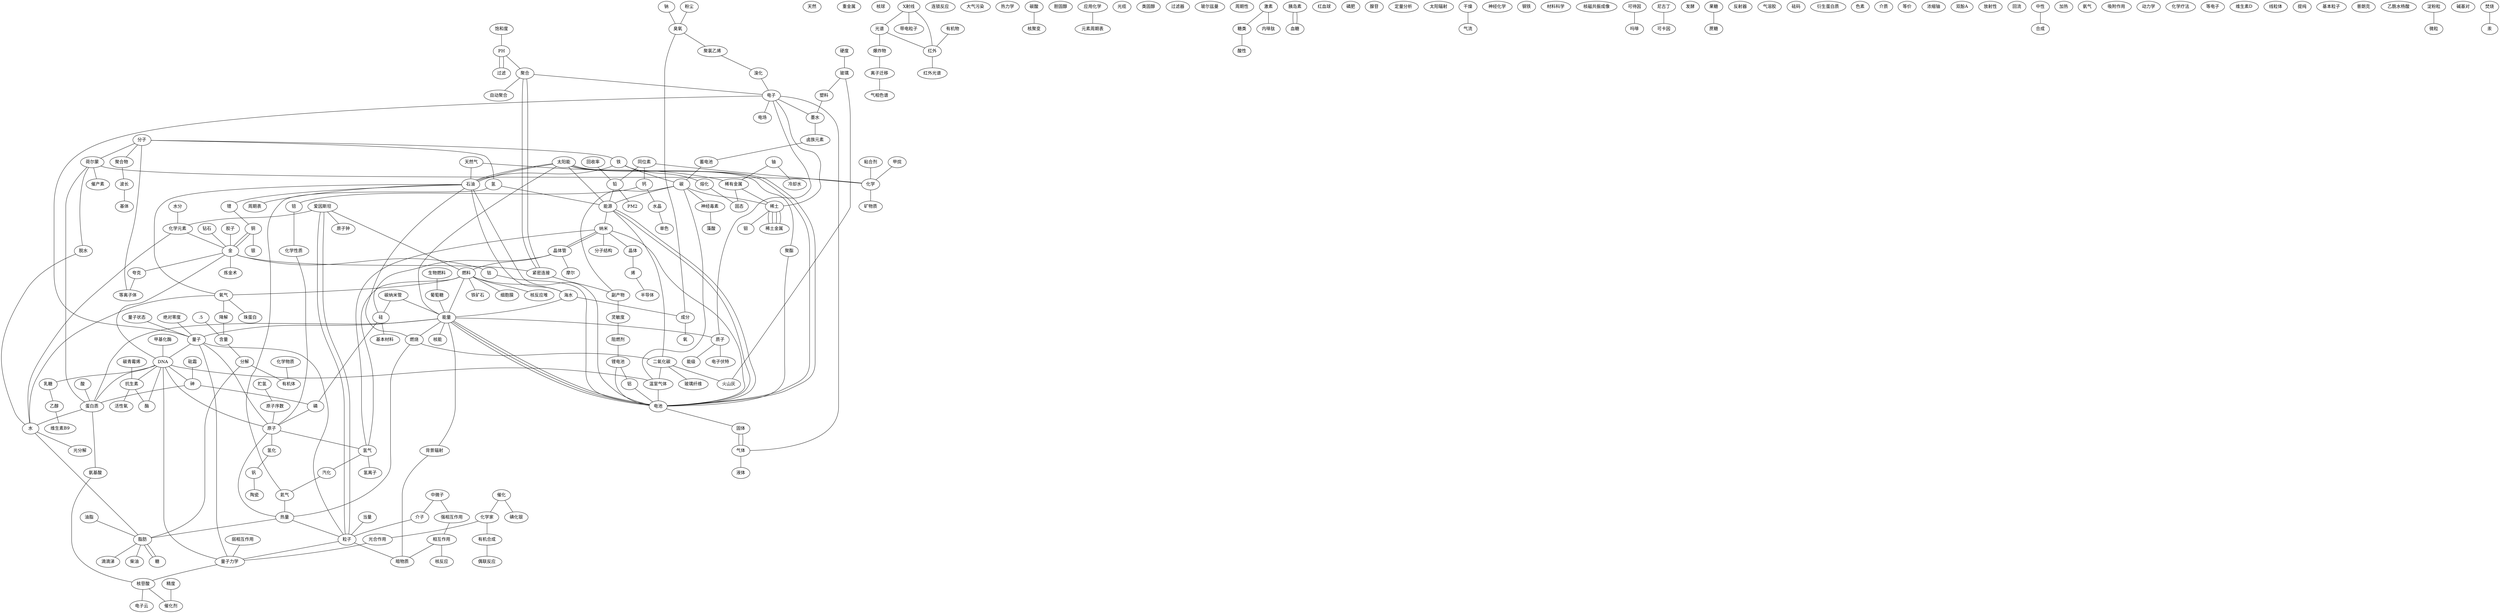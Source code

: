 graph {
PH;
碳青霉烯 -- 抗生素 -- 酶;
能量;
燃料 -- 海水 -- 能量;
天然;
爱因斯坦 -- 燃料;
爱因斯坦 -- 化学元素 -- 金 -- 炼金术;
能量 -- 背景辐射 -- 暗物质;
核能;
重金属;
能量 -- 量子;
能量;
核球;
氧气;
稀土 -- 稀土金属;
稀土 -- 稀土金属;
蛋白质;
电池;
水分 -- 化学元素 -- 水;
蛋白质;
催化 -- 化学家 -- 有机合成 -- 偶联反应;
烯;
金 -- 铜 -- 银;
太阳能 -- 能量 -- 电池;
电池;
电池;
光谱 -- 红外;
太阳能 -- 石油;
连锁反应;
X射线 -- 带电粒子;
电池;
大气污染;
荷尔蒙 -- 催产素;
燃料;
热力学;
塑料 -- 墨水;
DNA;
铀;
能源;
核聚变;
粒子;
电池;
PH;
爱因斯坦 -- 原子钟;
化学家 -- 光合作用 -- 量子力学;
PH -- 过滤;
胶子 -- 金 -- 夸克 -- 等离子体;
DNA -- 抗生素 -- 活性氧;
荷尔蒙;
胆固醇;
PH;
应用化学 -- 元素周期表;
弱相互作用 -- 量子力学 -- 量子;
DNA;
固体 -- 气体 -- 液体;
光缆;
温室气体;
太阳能;
催化 -- 碘化银;
分子 -- 聚合物;
类固醇;
过滤器;
玻尔兹曼;
墨水;
PH;
光谱;
化学物质;
粘合剂 -- 化学;
电子;
纳米 -- 晶体管 -- 硅 -- 磷 -- 原子;
石油 -- 周期表;
PH;
蛋白质;
PH;
生物燃料 -- 葡萄糖 -- 能量 -- 电池;
核聚变;
周期性;
纳米 -- 分子结构;
有机物 -- 红外 -- 红外光谱;
PH;
激素;
胰岛素 -- 血糖;
固体;
化学物质 -- 有机体;
红血球;
能量;
DNA;
磷肥;
量子 -- DNA -- 量子力学 -- 核苷酸 -- 电子云;
甲烷 -- 化学;
腺苷;
燃烧 -- 热量 -- 粒子;
定量分析;
铁 -- 石油 -- 锂 -- 铜 -- 金 -- 钴 -- 电池;
太阳辐射;
电池;
过滤;
化学;
干燥;
硬度 -- 玻璃 -- 塑料;
PH -- 聚合;
碳酸 -- 核聚变;
粒子;
太阳能;
电子;
神经化学;
太阳能 -- 电池;
绝对零度 -- 量子;
量子状态 -- 量子;
激素 -- 糖类;
定量分析;
PH;
PH;
分子 -- 等离子体;
矿物质;
量子;
电子;
电池 -- 固体;
气体;
DNA -- 温室气体;
纳米 -- 晶体管 -- 燃料 -- 细胞膜;
太阳能 -- 能源 -- 电池;
钢铁;
太阳能 -- 聚酯 -- 电池;
饱和度 -- PH;
激素 -- 内啡肽;
材料科学;
荷尔蒙 -- 化学;
X射线 -- 光谱 -- 爆炸物 -- 离子迁移 -- 气相色谱;
中微子 -- 介子;
太阳能 -- 电池;
热量 -- 脂肪 -- 糖;
硅 -- 基本材料;
电池;
聚合;
DNA;
分子 -- 铁 -- 碳 -- 神经毒素 -- 藻酸;
过滤;
DNA;
相互作用 -- 暗物质;
能量;
分子;
PH;
DNA;
质子 -- 电子伏特;
灵敏度;
燃料 -- 核反应堆;
碳;
荷尔蒙 -- 脱水 -- 水;
氦气;
核磁共振成像;
周期性;
水;
荷尔蒙;
分子 -- 荷尔蒙 -- 蛋白质;
精度;
可待因 -- 吗啡;
化学;
尼古丁 -- 可卡因;
墨水;
核聚变;
过滤;
DNA;
能量 -- 燃烧;
PH;
背景辐射;
纳米 -- 电池;
量子状态;
粒子;
DNA;
DNA;
碳纳米管 -- 能量;
发酵;
DNA;
酸 -- 蛋白质;
PH;
能量 -- 质子 -- 能级;
果糖 -- 蔗糖;
量子力学;
PH;
过滤;
反射器;
聚合物 -- 波长 -- 基体;
干燥;
PH;
电子;
玻璃 -- 火山灰;
分子;
固态;
红外;
灵敏度;
气体;
水;
太阳能;
过滤;
火山灰;
石油;
反射器;
水;
同位素 -- 钙 -- 锫 -- 化学性质 -- 原子;
纳米;
能量 -- 蛋白质 -- 水 -- 脂肪 -- 糖;
精度 -- 催化剂;
电子;
钻石 -- 金;
DNA;
DNA;
气溶胶;
干燥 -- 气流;
二氧化碳 -- 火山灰;
砒霜 -- 砷 -- 蛋白质;
X射线 -- 红外;
电池;
电池;
电池;
DNA;
过滤;
氢 -- 能源 -- 纳米 -- 氢气 -- 燃料 -- 氧气 -- 水 -- 光分解;
甲基化酶 -- DNA -- 蛋白质;
能量;
DNA;
太阳辐射;
DNA;
过滤器;
量子;
火山灰;
半导体;
砝码;
抗生素;
糖类 -- 酸性;
PH;
脂肪;
衍生蛋白质;
DNA;
碳 -- 稀土 -- 稀土金属;
玻璃;
色素;
电子;
量子;
爱因斯坦 -- 粒子;
同位素;
量子力学;
化学家;
当量 -- 粒子;
回收率 -- 铅 -- 能源 -- 二氧化碳 -- 温室气体 -- 电池;
碳 -- 能源;
铅;
太阳能;
介质;
DNA;
有机物;
分解 -- 脂肪 -- 滴滴涕;
聚合 -- 自动聚合;
碳 -- 温室气体;
酸;
PH;
电池;
碳纳米管 -- 硅;
等价;
电池;
浓缩铀;
可卡因;
量子 -- 原子;
双酚A;
氢气;
DNA;
放射性;
核磁共振成像;
化学家;
贮氢 -- 原子序数 -- 原子 -- 氢化 -- 钒 -- 陶瓷;
抗生素;
铀 -- 冷却水;
电子;
太阳能;
油脂 -- 脂肪 -- 柴油;
粒子;
稀土;
爱因斯坦 -- 粒子 -- 量子;
天然气 -- 石油 -- 燃烧 -- 二氧化碳;
粒子;
化学;
金 -- 紧密连接 -- 聚合 -- 电子;
DNA;
电子;
氧气;
回流;
粒子;
单色;
聚合 -- 紧密连接 -- 副产物;
金;
太阳能;
光合作用;
玻璃;
质子 -- 电子 -- 电场;
核聚变;
水;
铀 -- 稀有金属 -- 稀土 -- 稀土金属;
合成;
质子;
能源;
加热;
能量;
燃料 -- 铁矿石;
激素;
塑料;
原子;
原子钟;
能源;
蛋白质 -- 氨基酸 -- 核苷酸 -- 催化剂;
量子力学;
氨气;
吸附作用;
动力学;
化学;
周期性;
石油 -- 氧气 -- 降解 -- 含量 -- 分解 -- 有机体;
蛋白质;
量子;
电子 -- 稀土;
粒子;
化学疗法;
氢气 -- 汽化 -- 氦气;
天然气 -- 稀有金属 -- 固态;
铁 -- 熔化 -- 固态;
化学;
纳米 -- 晶体 -- 烯 -- 半导体;
等电子;
化学;
太阳能 -- 石油 -- 电池;
DNA;
粒子;
能量 -- 电池;
水晶 -- 单色;
过滤;
DNA;
燃料 -- 能量 -- 核能;
能量;
加热;
粒子;
太阳能;
周期性;
维生素D;
中性 -- 合成;
同位素 -- 化学 -- 矿物质;
气体;
过滤;
酶 -- DNA -- 原子;
太阳能;
钠 -- 臭氧 -- 成分 -- 氧;
塑料;
气体;
线粒体;
电子;
粒子;
钢铁;
石油 -- 海水 -- 成分;
提纯;
石油;
气体 -- 固体;
基本粒子;
同位素;
量子;
红外;
普朗克;
DNA -- 乳糖 -- 乙醇 -- 维生素B9;
分子 -- 氢 -- 氦气 -- 热量 -- 原子 -- 氢气 -- 氢离子;
锂电池;
氢;
量子 -- 电子 -- 气体;
PH -- 过滤;
DNA;
太阳能;
金 -- DNA;
X射线;
PH;
电子;
爱因斯坦;
粒子;
固态;
粉尘 -- 臭氧 -- 聚氯乙烯 -- 溴化 -- 电子 -- 墨水 -- 卤族元素 -- 蓄电池 -- 碳 -- 副产物 -- 灵敏度 -- 阻燃剂 -- 锂电池 -- 铝 -- 电池 -- 能源;
水;
电子;
粒子 -- 暗物质;
氧气 -- 珠蛋白;
稀土 -- 钼;
胰岛素 -- 血糖;
乙酰水杨酸;
二氧化碳 -- 玻璃纤维;
电池;
电池;
淀粉粒 -- 微粒;
太阳能;
晶体管 -- 摩尔;
线粒体;
中微子 -- 强相互作用 -- 相互作用 -- 核反应;
钙 -- 水晶;
温室气体;
水晶;
能量;
稀土;
核反应堆;
聚合物;
碱基对;
锂电池 -- 电池;
介子 -- 粒子 -- 量子力学;
合成;
X射线;
焚烧 -- 汞;
同位素 -- 铅 -- PM2.5 -- 含量;
DNA -- 砷 -- 磷;
}
